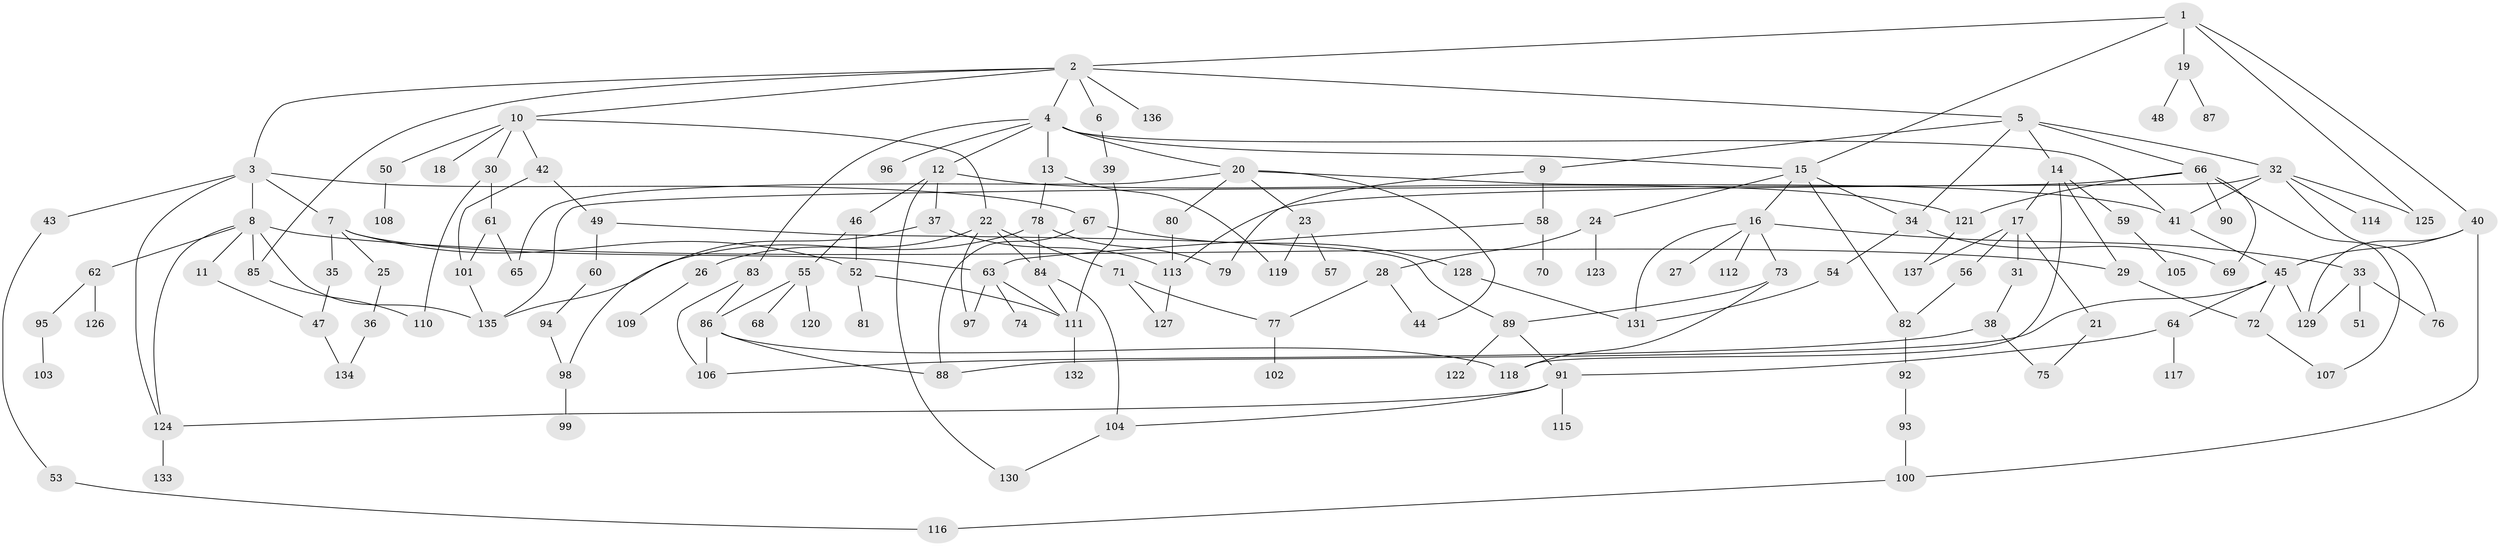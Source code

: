 // coarse degree distribution, {12: 0.014705882352941176, 8: 0.058823529411764705, 17: 0.014705882352941176, 14: 0.029411764705882353, 2: 0.23529411764705882, 5: 0.014705882352941176, 3: 0.22058823529411764, 6: 0.04411764705882353, 1: 0.2647058823529412, 7: 0.014705882352941176, 4: 0.08823529411764706}
// Generated by graph-tools (version 1.1) at 2025/17/03/04/25 18:17:11]
// undirected, 137 vertices, 194 edges
graph export_dot {
graph [start="1"]
  node [color=gray90,style=filled];
  1;
  2;
  3;
  4;
  5;
  6;
  7;
  8;
  9;
  10;
  11;
  12;
  13;
  14;
  15;
  16;
  17;
  18;
  19;
  20;
  21;
  22;
  23;
  24;
  25;
  26;
  27;
  28;
  29;
  30;
  31;
  32;
  33;
  34;
  35;
  36;
  37;
  38;
  39;
  40;
  41;
  42;
  43;
  44;
  45;
  46;
  47;
  48;
  49;
  50;
  51;
  52;
  53;
  54;
  55;
  56;
  57;
  58;
  59;
  60;
  61;
  62;
  63;
  64;
  65;
  66;
  67;
  68;
  69;
  70;
  71;
  72;
  73;
  74;
  75;
  76;
  77;
  78;
  79;
  80;
  81;
  82;
  83;
  84;
  85;
  86;
  87;
  88;
  89;
  90;
  91;
  92;
  93;
  94;
  95;
  96;
  97;
  98;
  99;
  100;
  101;
  102;
  103;
  104;
  105;
  106;
  107;
  108;
  109;
  110;
  111;
  112;
  113;
  114;
  115;
  116;
  117;
  118;
  119;
  120;
  121;
  122;
  123;
  124;
  125;
  126;
  127;
  128;
  129;
  130;
  131;
  132;
  133;
  134;
  135;
  136;
  137;
  1 -- 2;
  1 -- 19;
  1 -- 40;
  1 -- 15;
  1 -- 125;
  2 -- 3;
  2 -- 4;
  2 -- 5;
  2 -- 6;
  2 -- 10;
  2 -- 85;
  2 -- 136;
  3 -- 7;
  3 -- 8;
  3 -- 43;
  3 -- 67;
  3 -- 124;
  4 -- 12;
  4 -- 13;
  4 -- 15;
  4 -- 20;
  4 -- 83;
  4 -- 96;
  4 -- 41;
  5 -- 9;
  5 -- 14;
  5 -- 32;
  5 -- 66;
  5 -- 34;
  6 -- 39;
  7 -- 25;
  7 -- 35;
  7 -- 52;
  7 -- 63;
  8 -- 11;
  8 -- 62;
  8 -- 135;
  8 -- 29;
  8 -- 85;
  8 -- 124;
  9 -- 58;
  9 -- 79;
  10 -- 18;
  10 -- 22;
  10 -- 30;
  10 -- 42;
  10 -- 50;
  11 -- 47;
  12 -- 37;
  12 -- 46;
  12 -- 121;
  12 -- 130;
  13 -- 78;
  13 -- 119;
  14 -- 17;
  14 -- 29;
  14 -- 59;
  14 -- 118;
  15 -- 16;
  15 -- 24;
  15 -- 34;
  15 -- 82;
  16 -- 27;
  16 -- 33;
  16 -- 73;
  16 -- 112;
  16 -- 131;
  17 -- 21;
  17 -- 31;
  17 -- 56;
  17 -- 137;
  19 -- 48;
  19 -- 87;
  20 -- 23;
  20 -- 65;
  20 -- 80;
  20 -- 41;
  20 -- 44;
  21 -- 75;
  22 -- 26;
  22 -- 71;
  22 -- 97;
  22 -- 84;
  23 -- 57;
  23 -- 119;
  24 -- 28;
  24 -- 123;
  25 -- 36;
  26 -- 109;
  28 -- 44;
  28 -- 77;
  29 -- 72;
  30 -- 61;
  30 -- 110;
  31 -- 38;
  32 -- 41;
  32 -- 114;
  32 -- 125;
  32 -- 135;
  32 -- 76;
  33 -- 51;
  33 -- 76;
  33 -- 129;
  34 -- 54;
  34 -- 69;
  35 -- 47;
  36 -- 134;
  37 -- 98;
  37 -- 113;
  38 -- 75;
  38 -- 106;
  39 -- 111;
  40 -- 45;
  40 -- 129;
  40 -- 100;
  41 -- 45;
  42 -- 49;
  42 -- 101;
  43 -- 53;
  45 -- 64;
  45 -- 129;
  45 -- 88;
  45 -- 72;
  46 -- 52;
  46 -- 55;
  47 -- 134;
  49 -- 60;
  49 -- 89;
  50 -- 108;
  52 -- 81;
  52 -- 111;
  53 -- 116;
  54 -- 131;
  55 -- 68;
  55 -- 120;
  55 -- 86;
  56 -- 82;
  58 -- 63;
  58 -- 70;
  59 -- 105;
  60 -- 94;
  61 -- 101;
  61 -- 65;
  62 -- 95;
  62 -- 126;
  63 -- 74;
  63 -- 111;
  63 -- 97;
  64 -- 117;
  64 -- 91;
  66 -- 69;
  66 -- 90;
  66 -- 113;
  66 -- 121;
  66 -- 107;
  67 -- 88;
  67 -- 128;
  71 -- 77;
  71 -- 127;
  72 -- 107;
  73 -- 89;
  73 -- 118;
  77 -- 102;
  78 -- 84;
  78 -- 79;
  78 -- 135;
  80 -- 113;
  82 -- 92;
  83 -- 86;
  83 -- 106;
  84 -- 104;
  84 -- 111;
  85 -- 110;
  86 -- 106;
  86 -- 88;
  86 -- 118;
  89 -- 91;
  89 -- 122;
  91 -- 104;
  91 -- 115;
  91 -- 124;
  92 -- 93;
  93 -- 100;
  94 -- 98;
  95 -- 103;
  98 -- 99;
  100 -- 116;
  101 -- 135;
  104 -- 130;
  111 -- 132;
  113 -- 127;
  121 -- 137;
  124 -- 133;
  128 -- 131;
}
